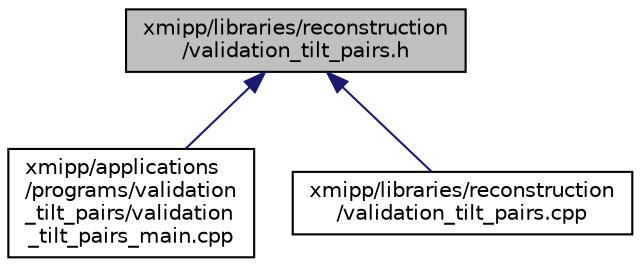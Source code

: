 digraph "xmipp/libraries/reconstruction/validation_tilt_pairs.h"
{
  edge [fontname="Helvetica",fontsize="10",labelfontname="Helvetica",labelfontsize="10"];
  node [fontname="Helvetica",fontsize="10",shape=record];
  Node94 [label="xmipp/libraries/reconstruction\l/validation_tilt_pairs.h",height=0.2,width=0.4,color="black", fillcolor="grey75", style="filled", fontcolor="black"];
  Node94 -> Node95 [dir="back",color="midnightblue",fontsize="10",style="solid",fontname="Helvetica"];
  Node95 [label="xmipp/applications\l/programs/validation\l_tilt_pairs/validation\l_tilt_pairs_main.cpp",height=0.2,width=0.4,color="black", fillcolor="white", style="filled",URL="$validation__tilt__pairs__main_8cpp.html"];
  Node94 -> Node96 [dir="back",color="midnightblue",fontsize="10",style="solid",fontname="Helvetica"];
  Node96 [label="xmipp/libraries/reconstruction\l/validation_tilt_pairs.cpp",height=0.2,width=0.4,color="black", fillcolor="white", style="filled",URL="$validation__tilt__pairs_8cpp.html"];
}
